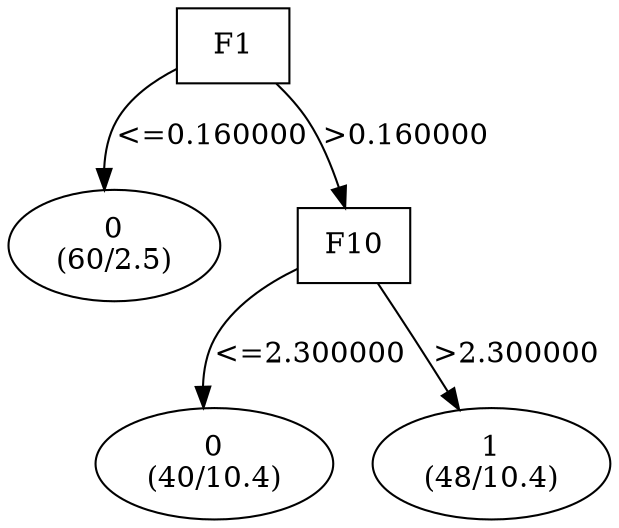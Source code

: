 digraph YaDT {
n0 [ shape=box, label="F1\n"]
n0 -> n1 [label="<=0.160000"]
n1 [ shape=ellipse, label="0\n(60/2.5)"]
n0 -> n2 [label=">0.160000"]
n2 [ shape=box, label="F10\n"]
n2 -> n3 [label="<=2.300000"]
n3 [ shape=ellipse, label="0\n(40/10.4)"]
n2 -> n4 [label=">2.300000"]
n4 [ shape=ellipse, label="1\n(48/10.4)"]
}
